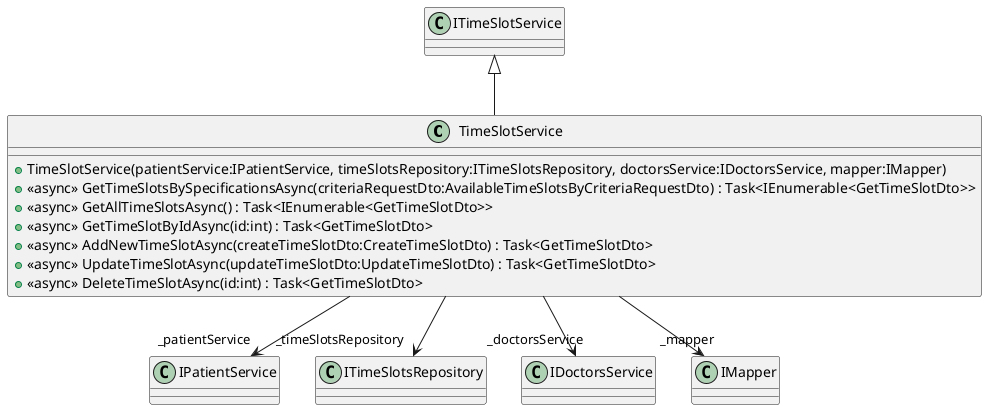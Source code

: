 @startuml
class TimeSlotService {
    + TimeSlotService(patientService:IPatientService, timeSlotsRepository:ITimeSlotsRepository, doctorsService:IDoctorsService, mapper:IMapper)
    + <<async>> GetTimeSlotsBySpecificationsAsync(criteriaRequestDto:AvailableTimeSlotsByCriteriaRequestDto) : Task<IEnumerable<GetTimeSlotDto>>
    + <<async>> GetAllTimeSlotsAsync() : Task<IEnumerable<GetTimeSlotDto>>
    + <<async>> GetTimeSlotByIdAsync(id:int) : Task<GetTimeSlotDto>
    + <<async>> AddNewTimeSlotAsync(createTimeSlotDto:CreateTimeSlotDto) : Task<GetTimeSlotDto>
    + <<async>> UpdateTimeSlotAsync(updateTimeSlotDto:UpdateTimeSlotDto) : Task<GetTimeSlotDto>
    + <<async>> DeleteTimeSlotAsync(id:int) : Task<GetTimeSlotDto>
}
ITimeSlotService <|-- TimeSlotService
TimeSlotService --> "_patientService" IPatientService
TimeSlotService --> "_timeSlotsRepository" ITimeSlotsRepository
TimeSlotService --> "_doctorsService" IDoctorsService
TimeSlotService --> "_mapper" IMapper
@enduml

